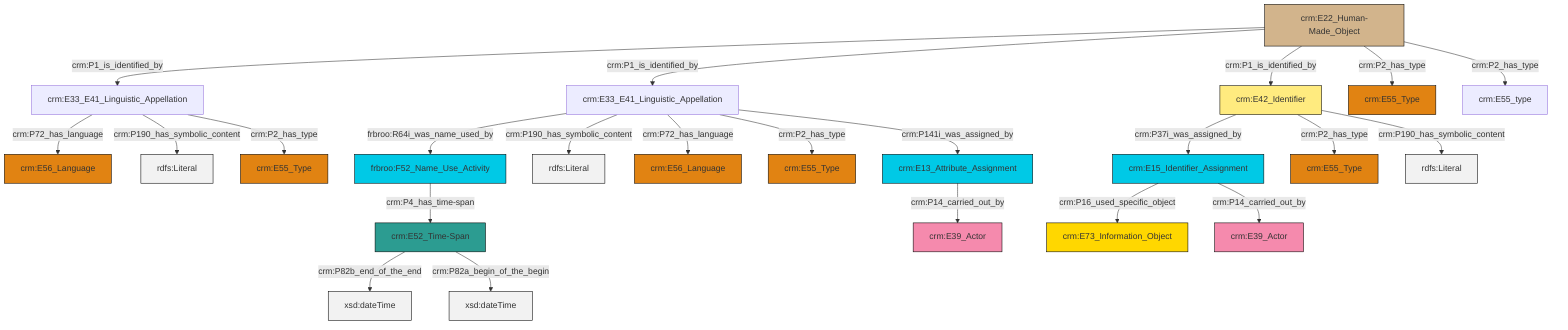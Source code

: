 graph TD
classDef Literal fill:#f2f2f2,stroke:#000000;
classDef CRM_Entity fill:#FFFFFF,stroke:#000000;
classDef Temporal_Entity fill:#00C9E6, stroke:#000000;
classDef Type fill:#E18312, stroke:#000000;
classDef Time-Span fill:#2C9C91, stroke:#000000;
classDef Appellation fill:#FFEB7F, stroke:#000000;
classDef Place fill:#008836, stroke:#000000;
classDef Persistent_Item fill:#B266B2, stroke:#000000;
classDef Conceptual_Object fill:#FFD700, stroke:#000000;
classDef Physical_Thing fill:#D2B48C, stroke:#000000;
classDef Actor fill:#f58aad, stroke:#000000;
classDef PC_Classes fill:#4ce600, stroke:#000000;
classDef Multi fill:#cccccc,stroke:#000000;

0["crm:E33_E41_Linguistic_Appellation"]:::Default -->|frbroo:R64i_was_name_used_by| 1["frbroo:F52_Name_Use_Activity"]:::Temporal_Entity
2["crm:E33_E41_Linguistic_Appellation"]:::Default -->|crm:P72_has_language| 3["crm:E56_Language"]:::Type
4["crm:E22_Human-Made_Object"]:::Physical_Thing -->|crm:P1_is_identified_by| 2["crm:E33_E41_Linguistic_Appellation"]:::Default
5["crm:E15_Identifier_Assignment"]:::Temporal_Entity -->|crm:P16_used_specific_object| 6["crm:E73_Information_Object"]:::Conceptual_Object
0["crm:E33_E41_Linguistic_Appellation"]:::Default -->|crm:P190_has_symbolic_content| 8[rdfs:Literal]:::Literal
4["crm:E22_Human-Made_Object"]:::Physical_Thing -->|crm:P1_is_identified_by| 0["crm:E33_E41_Linguistic_Appellation"]:::Default
4["crm:E22_Human-Made_Object"]:::Physical_Thing -->|crm:P1_is_identified_by| 11["crm:E42_Identifier"]:::Appellation
0["crm:E33_E41_Linguistic_Appellation"]:::Default -->|crm:P72_has_language| 17["crm:E56_Language"]:::Type
11["crm:E42_Identifier"]:::Appellation -->|crm:P37i_was_assigned_by| 5["crm:E15_Identifier_Assignment"]:::Temporal_Entity
13["crm:E13_Attribute_Assignment"]:::Temporal_Entity -->|crm:P14_carried_out_by| 22["crm:E39_Actor"]:::Actor
18["crm:E52_Time-Span"]:::Time-Span -->|crm:P82b_end_of_the_end| 26[xsd:dateTime]:::Literal
11["crm:E42_Identifier"]:::Appellation -->|crm:P2_has_type| 23["crm:E55_Type"]:::Type
0["crm:E33_E41_Linguistic_Appellation"]:::Default -->|crm:P2_has_type| 20["crm:E55_Type"]:::Type
2["crm:E33_E41_Linguistic_Appellation"]:::Default -->|crm:P190_has_symbolic_content| 30[rdfs:Literal]:::Literal
0["crm:E33_E41_Linguistic_Appellation"]:::Default -->|crm:P141i_was_assigned_by| 13["crm:E13_Attribute_Assignment"]:::Temporal_Entity
18["crm:E52_Time-Span"]:::Time-Span -->|crm:P82a_begin_of_the_begin| 31[xsd:dateTime]:::Literal
11["crm:E42_Identifier"]:::Appellation -->|crm:P190_has_symbolic_content| 34[rdfs:Literal]:::Literal
4["crm:E22_Human-Made_Object"]:::Physical_Thing -->|crm:P2_has_type| 35["crm:E55_Type"]:::Type
5["crm:E15_Identifier_Assignment"]:::Temporal_Entity -->|crm:P14_carried_out_by| 27["crm:E39_Actor"]:::Actor
2["crm:E33_E41_Linguistic_Appellation"]:::Default -->|crm:P2_has_type| 32["crm:E55_Type"]:::Type
4["crm:E22_Human-Made_Object"]:::Physical_Thing -->|crm:P2_has_type| 9["crm:E55_type"]:::Default
1["frbroo:F52_Name_Use_Activity"]:::Temporal_Entity -->|crm:P4_has_time-span| 18["crm:E52_Time-Span"]:::Time-Span